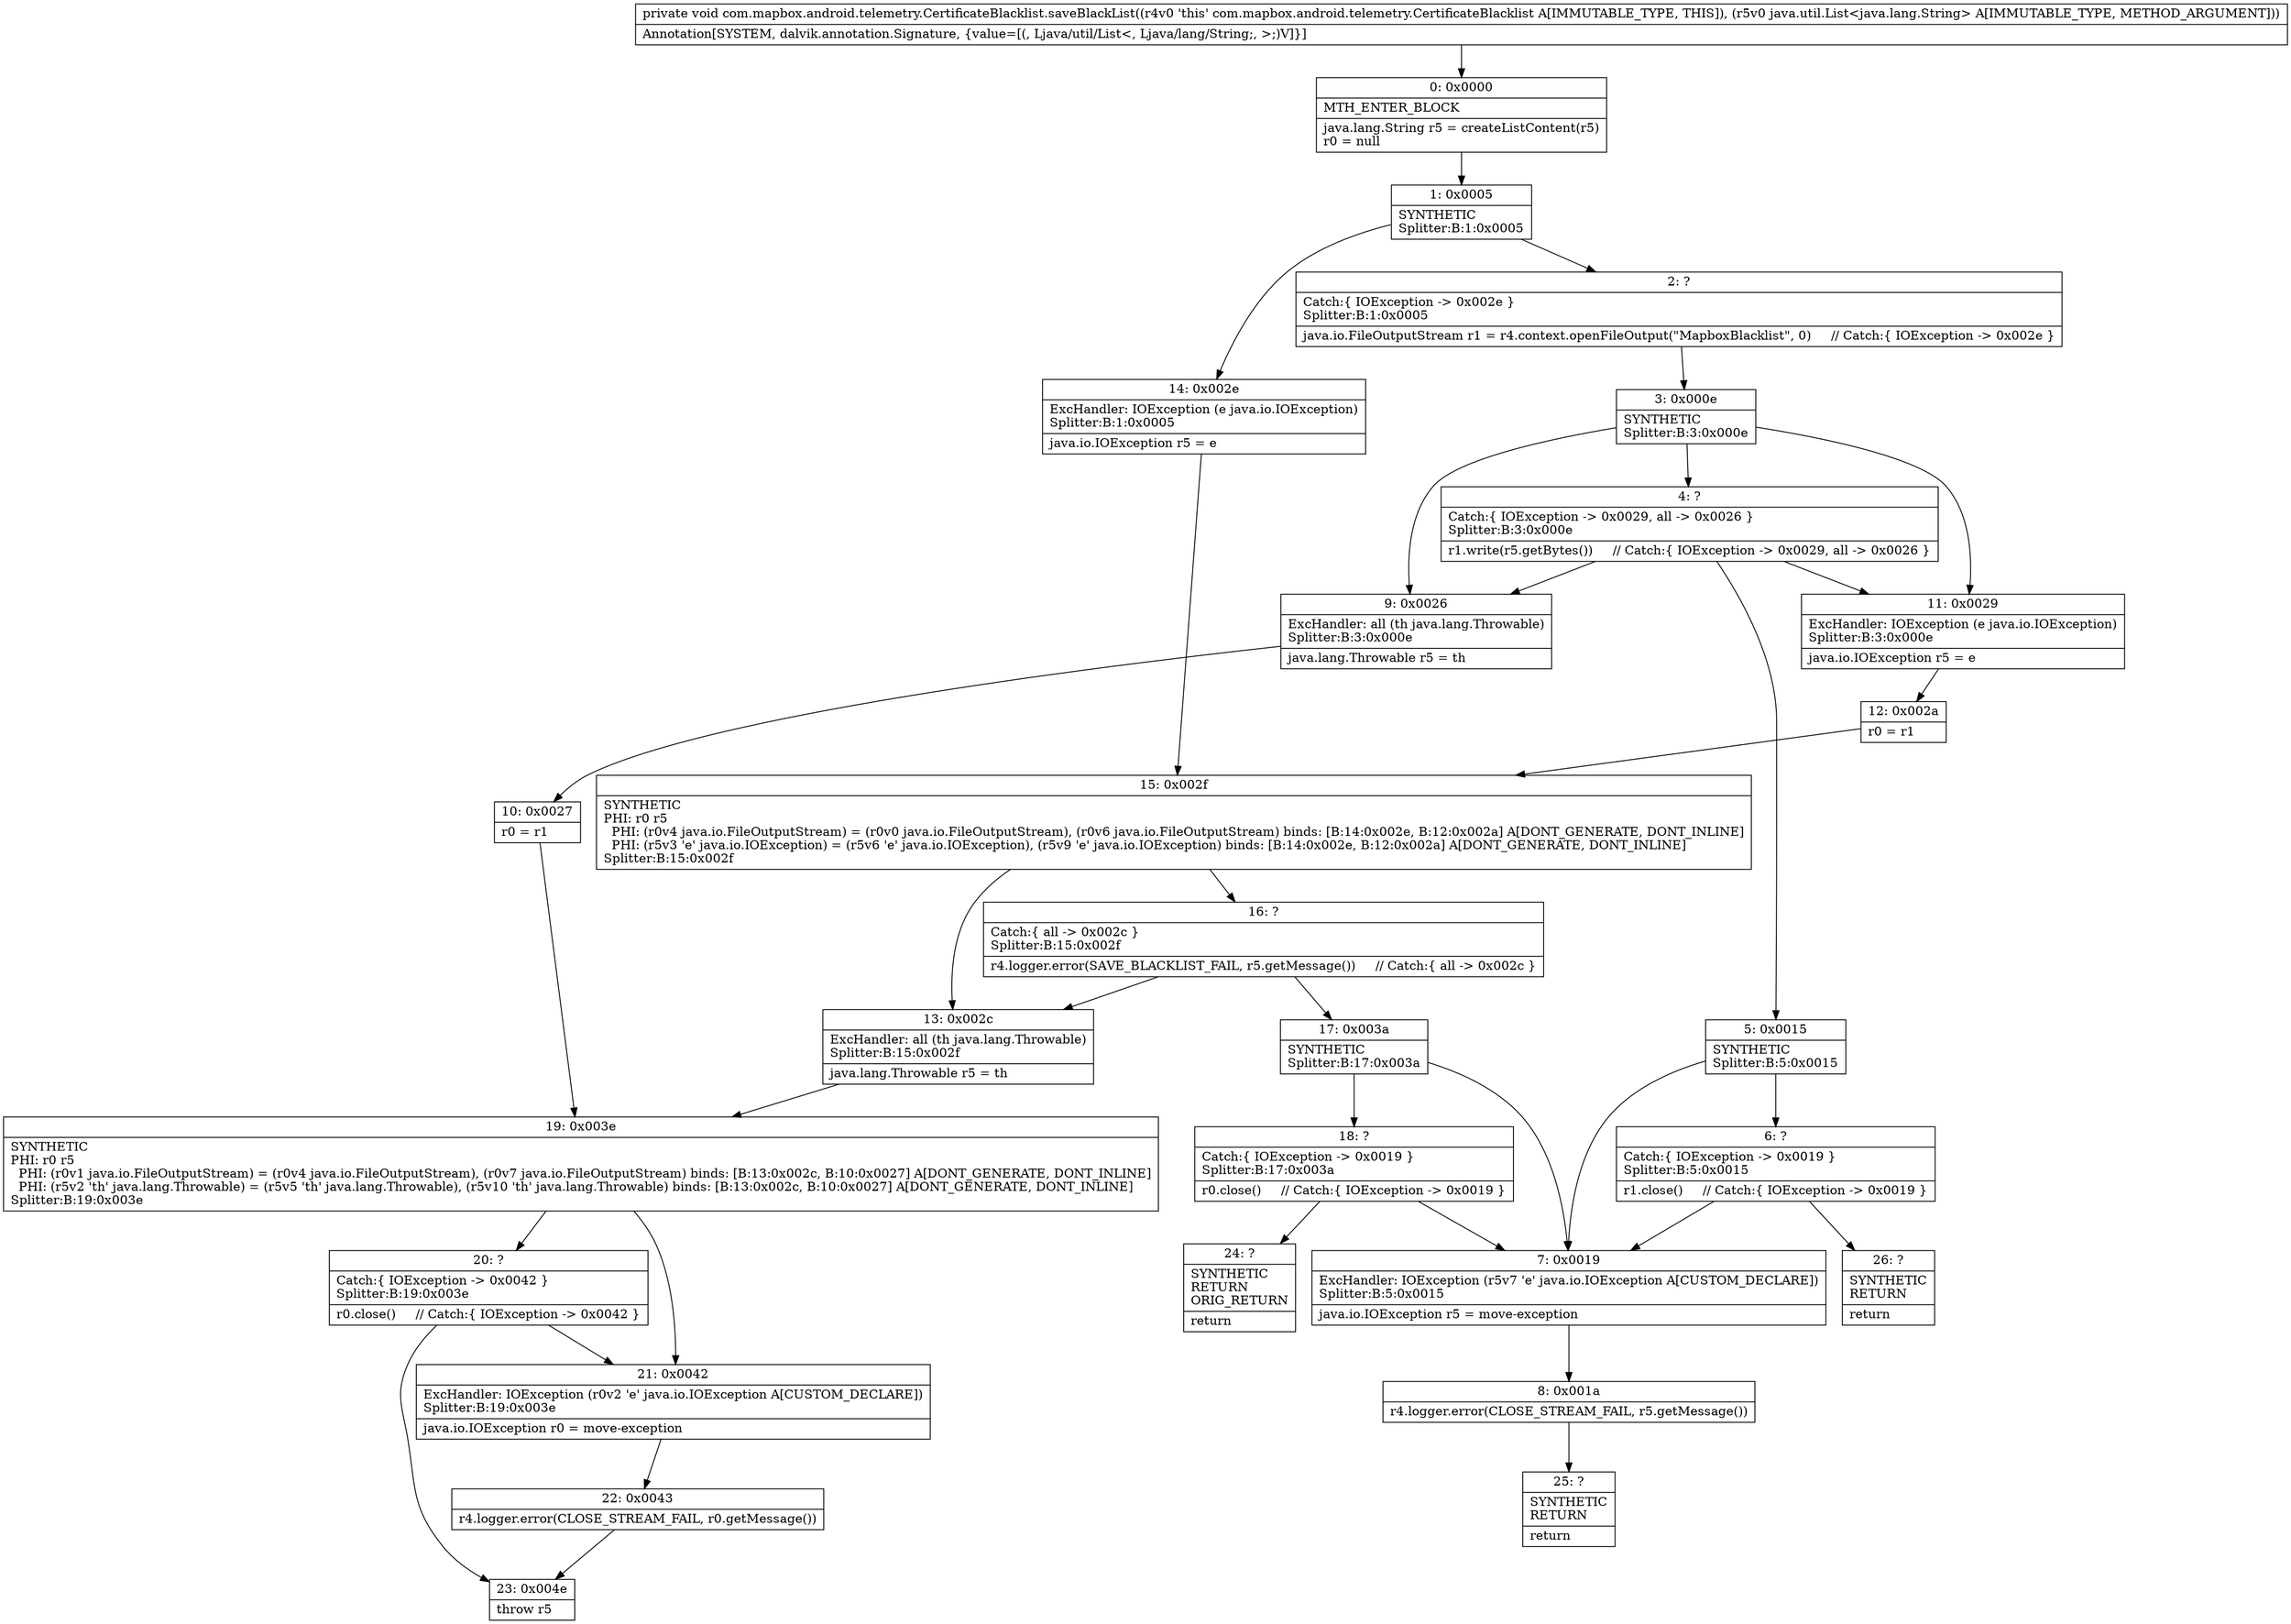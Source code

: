 digraph "CFG forcom.mapbox.android.telemetry.CertificateBlacklist.saveBlackList(Ljava\/util\/List;)V" {
Node_0 [shape=record,label="{0\:\ 0x0000|MTH_ENTER_BLOCK\l|java.lang.String r5 = createListContent(r5)\lr0 = null\l}"];
Node_1 [shape=record,label="{1\:\ 0x0005|SYNTHETIC\lSplitter:B:1:0x0005\l}"];
Node_2 [shape=record,label="{2\:\ ?|Catch:\{ IOException \-\> 0x002e \}\lSplitter:B:1:0x0005\l|java.io.FileOutputStream r1 = r4.context.openFileOutput(\"MapboxBlacklist\", 0)     \/\/ Catch:\{ IOException \-\> 0x002e \}\l}"];
Node_3 [shape=record,label="{3\:\ 0x000e|SYNTHETIC\lSplitter:B:3:0x000e\l}"];
Node_4 [shape=record,label="{4\:\ ?|Catch:\{ IOException \-\> 0x0029, all \-\> 0x0026 \}\lSplitter:B:3:0x000e\l|r1.write(r5.getBytes())     \/\/ Catch:\{ IOException \-\> 0x0029, all \-\> 0x0026 \}\l}"];
Node_5 [shape=record,label="{5\:\ 0x0015|SYNTHETIC\lSplitter:B:5:0x0015\l}"];
Node_6 [shape=record,label="{6\:\ ?|Catch:\{ IOException \-\> 0x0019 \}\lSplitter:B:5:0x0015\l|r1.close()     \/\/ Catch:\{ IOException \-\> 0x0019 \}\l}"];
Node_7 [shape=record,label="{7\:\ 0x0019|ExcHandler: IOException (r5v7 'e' java.io.IOException A[CUSTOM_DECLARE])\lSplitter:B:5:0x0015\l|java.io.IOException r5 = move\-exception\l}"];
Node_8 [shape=record,label="{8\:\ 0x001a|r4.logger.error(CLOSE_STREAM_FAIL, r5.getMessage())\l}"];
Node_9 [shape=record,label="{9\:\ 0x0026|ExcHandler: all (th java.lang.Throwable)\lSplitter:B:3:0x000e\l|java.lang.Throwable r5 = th\l}"];
Node_10 [shape=record,label="{10\:\ 0x0027|r0 = r1\l}"];
Node_11 [shape=record,label="{11\:\ 0x0029|ExcHandler: IOException (e java.io.IOException)\lSplitter:B:3:0x000e\l|java.io.IOException r5 = e\l}"];
Node_12 [shape=record,label="{12\:\ 0x002a|r0 = r1\l}"];
Node_13 [shape=record,label="{13\:\ 0x002c|ExcHandler: all (th java.lang.Throwable)\lSplitter:B:15:0x002f\l|java.lang.Throwable r5 = th\l}"];
Node_14 [shape=record,label="{14\:\ 0x002e|ExcHandler: IOException (e java.io.IOException)\lSplitter:B:1:0x0005\l|java.io.IOException r5 = e\l}"];
Node_15 [shape=record,label="{15\:\ 0x002f|SYNTHETIC\lPHI: r0 r5 \l  PHI: (r0v4 java.io.FileOutputStream) = (r0v0 java.io.FileOutputStream), (r0v6 java.io.FileOutputStream) binds: [B:14:0x002e, B:12:0x002a] A[DONT_GENERATE, DONT_INLINE]\l  PHI: (r5v3 'e' java.io.IOException) = (r5v6 'e' java.io.IOException), (r5v9 'e' java.io.IOException) binds: [B:14:0x002e, B:12:0x002a] A[DONT_GENERATE, DONT_INLINE]\lSplitter:B:15:0x002f\l}"];
Node_16 [shape=record,label="{16\:\ ?|Catch:\{ all \-\> 0x002c \}\lSplitter:B:15:0x002f\l|r4.logger.error(SAVE_BLACKLIST_FAIL, r5.getMessage())     \/\/ Catch:\{ all \-\> 0x002c \}\l}"];
Node_17 [shape=record,label="{17\:\ 0x003a|SYNTHETIC\lSplitter:B:17:0x003a\l}"];
Node_18 [shape=record,label="{18\:\ ?|Catch:\{ IOException \-\> 0x0019 \}\lSplitter:B:17:0x003a\l|r0.close()     \/\/ Catch:\{ IOException \-\> 0x0019 \}\l}"];
Node_19 [shape=record,label="{19\:\ 0x003e|SYNTHETIC\lPHI: r0 r5 \l  PHI: (r0v1 java.io.FileOutputStream) = (r0v4 java.io.FileOutputStream), (r0v7 java.io.FileOutputStream) binds: [B:13:0x002c, B:10:0x0027] A[DONT_GENERATE, DONT_INLINE]\l  PHI: (r5v2 'th' java.lang.Throwable) = (r5v5 'th' java.lang.Throwable), (r5v10 'th' java.lang.Throwable) binds: [B:13:0x002c, B:10:0x0027] A[DONT_GENERATE, DONT_INLINE]\lSplitter:B:19:0x003e\l}"];
Node_20 [shape=record,label="{20\:\ ?|Catch:\{ IOException \-\> 0x0042 \}\lSplitter:B:19:0x003e\l|r0.close()     \/\/ Catch:\{ IOException \-\> 0x0042 \}\l}"];
Node_21 [shape=record,label="{21\:\ 0x0042|ExcHandler: IOException (r0v2 'e' java.io.IOException A[CUSTOM_DECLARE])\lSplitter:B:19:0x003e\l|java.io.IOException r0 = move\-exception\l}"];
Node_22 [shape=record,label="{22\:\ 0x0043|r4.logger.error(CLOSE_STREAM_FAIL, r0.getMessage())\l}"];
Node_23 [shape=record,label="{23\:\ 0x004e|throw r5\l}"];
Node_24 [shape=record,label="{24\:\ ?|SYNTHETIC\lRETURN\lORIG_RETURN\l|return\l}"];
Node_25 [shape=record,label="{25\:\ ?|SYNTHETIC\lRETURN\l|return\l}"];
Node_26 [shape=record,label="{26\:\ ?|SYNTHETIC\lRETURN\l|return\l}"];
MethodNode[shape=record,label="{private void com.mapbox.android.telemetry.CertificateBlacklist.saveBlackList((r4v0 'this' com.mapbox.android.telemetry.CertificateBlacklist A[IMMUTABLE_TYPE, THIS]), (r5v0 java.util.List\<java.lang.String\> A[IMMUTABLE_TYPE, METHOD_ARGUMENT]))  | Annotation[SYSTEM, dalvik.annotation.Signature, \{value=[(, Ljava\/util\/List\<, Ljava\/lang\/String;, \>;)V]\}]\l}"];
MethodNode -> Node_0;
Node_0 -> Node_1;
Node_1 -> Node_2;
Node_1 -> Node_14;
Node_2 -> Node_3;
Node_3 -> Node_4;
Node_3 -> Node_11;
Node_3 -> Node_9;
Node_4 -> Node_5;
Node_4 -> Node_11;
Node_4 -> Node_9;
Node_5 -> Node_6;
Node_5 -> Node_7;
Node_6 -> Node_7;
Node_6 -> Node_26;
Node_7 -> Node_8;
Node_8 -> Node_25;
Node_9 -> Node_10;
Node_10 -> Node_19;
Node_11 -> Node_12;
Node_12 -> Node_15;
Node_13 -> Node_19;
Node_14 -> Node_15;
Node_15 -> Node_16;
Node_15 -> Node_13;
Node_16 -> Node_17;
Node_16 -> Node_13;
Node_17 -> Node_18;
Node_17 -> Node_7;
Node_18 -> Node_7;
Node_18 -> Node_24;
Node_19 -> Node_20;
Node_19 -> Node_21;
Node_20 -> Node_21;
Node_20 -> Node_23;
Node_21 -> Node_22;
Node_22 -> Node_23;
}

